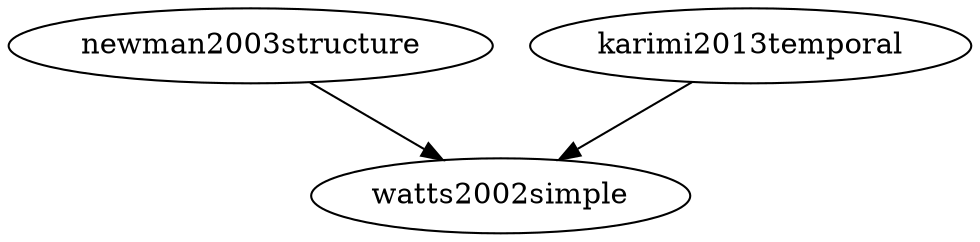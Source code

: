 digraph citations {
  newman2003structure -> watts2002simple
  karimi2013temporal -> watts2002simple
}
